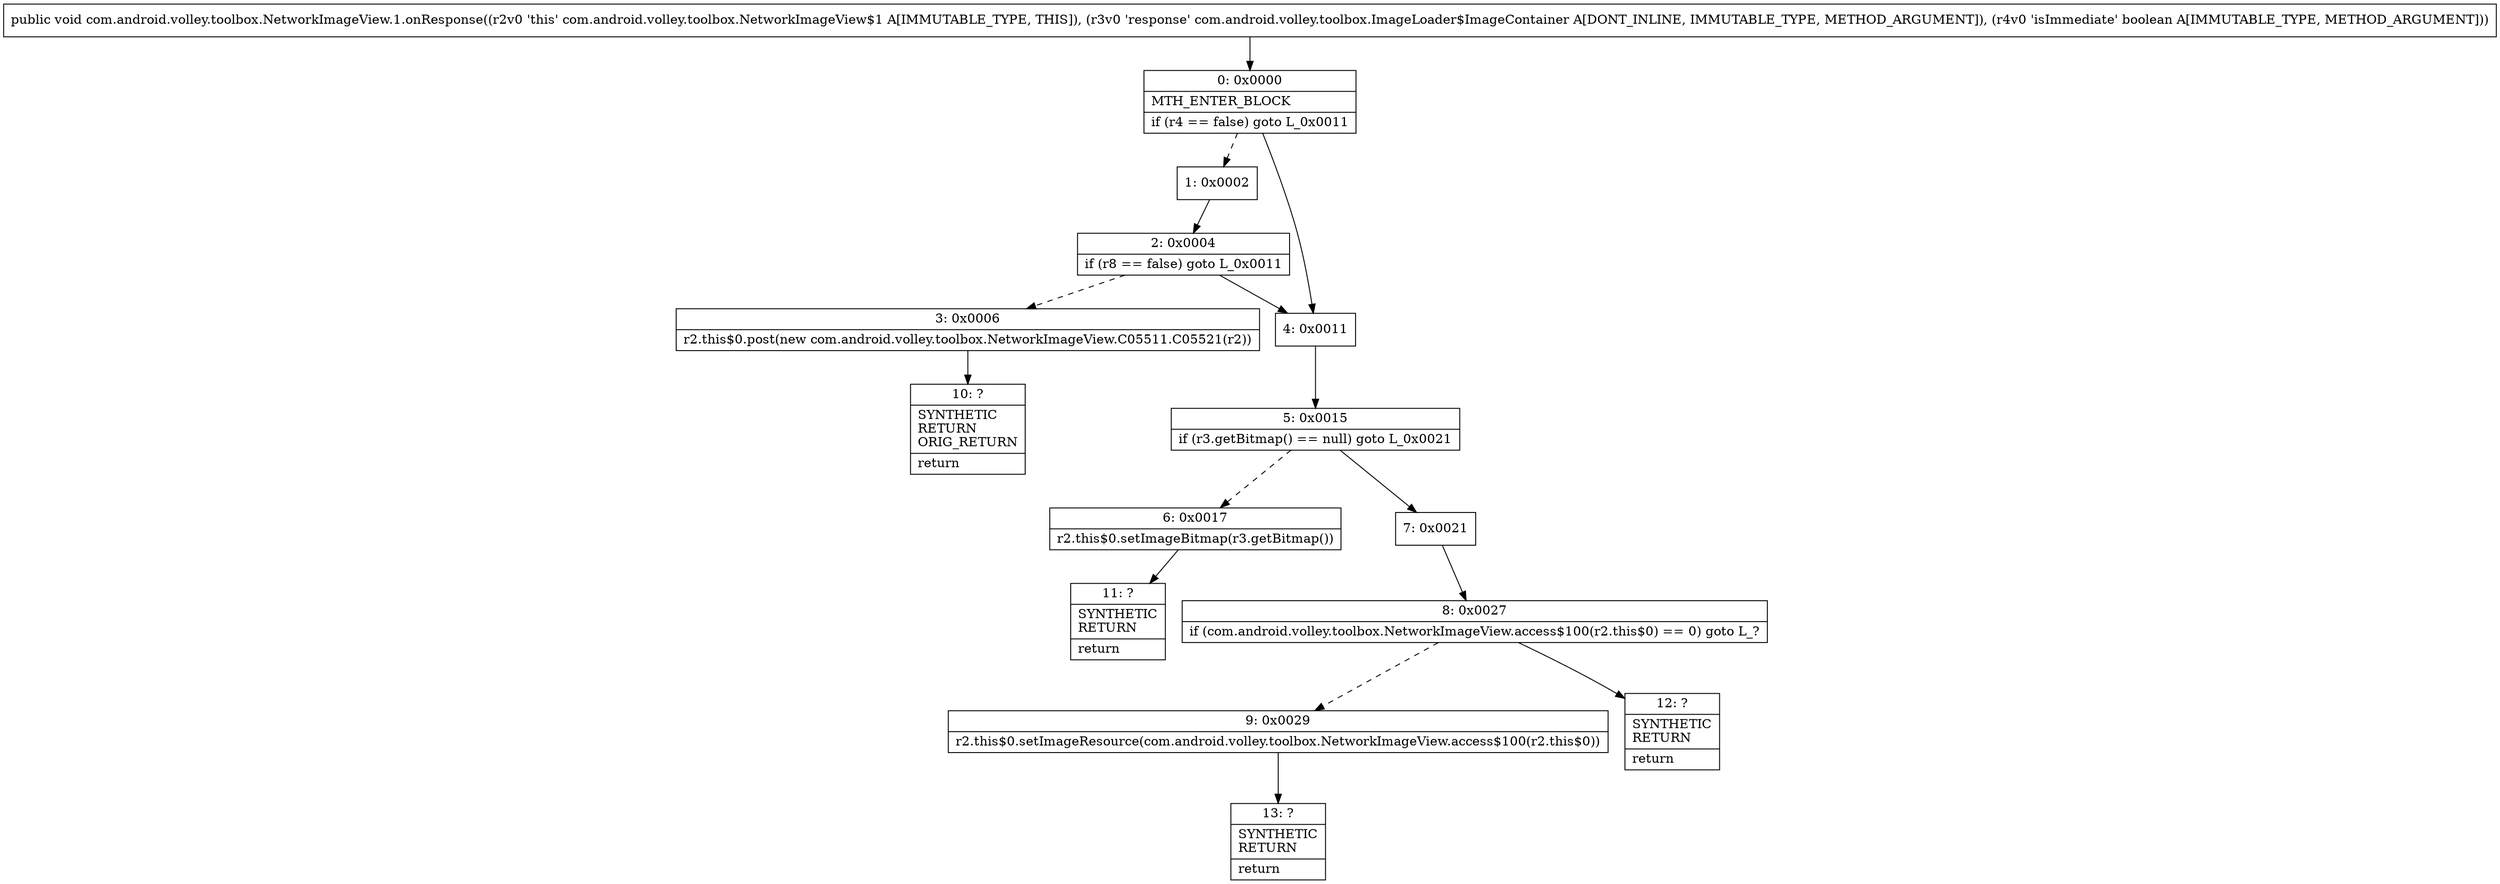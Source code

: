 digraph "CFG forcom.android.volley.toolbox.NetworkImageView.1.onResponse(Lcom\/android\/volley\/toolbox\/ImageLoader$ImageContainer;Z)V" {
Node_0 [shape=record,label="{0\:\ 0x0000|MTH_ENTER_BLOCK\l|if (r4 == false) goto L_0x0011\l}"];
Node_1 [shape=record,label="{1\:\ 0x0002}"];
Node_2 [shape=record,label="{2\:\ 0x0004|if (r8 == false) goto L_0x0011\l}"];
Node_3 [shape=record,label="{3\:\ 0x0006|r2.this$0.post(new com.android.volley.toolbox.NetworkImageView.C05511.C05521(r2))\l}"];
Node_4 [shape=record,label="{4\:\ 0x0011}"];
Node_5 [shape=record,label="{5\:\ 0x0015|if (r3.getBitmap() == null) goto L_0x0021\l}"];
Node_6 [shape=record,label="{6\:\ 0x0017|r2.this$0.setImageBitmap(r3.getBitmap())\l}"];
Node_7 [shape=record,label="{7\:\ 0x0021}"];
Node_8 [shape=record,label="{8\:\ 0x0027|if (com.android.volley.toolbox.NetworkImageView.access$100(r2.this$0) == 0) goto L_?\l}"];
Node_9 [shape=record,label="{9\:\ 0x0029|r2.this$0.setImageResource(com.android.volley.toolbox.NetworkImageView.access$100(r2.this$0))\l}"];
Node_10 [shape=record,label="{10\:\ ?|SYNTHETIC\lRETURN\lORIG_RETURN\l|return\l}"];
Node_11 [shape=record,label="{11\:\ ?|SYNTHETIC\lRETURN\l|return\l}"];
Node_12 [shape=record,label="{12\:\ ?|SYNTHETIC\lRETURN\l|return\l}"];
Node_13 [shape=record,label="{13\:\ ?|SYNTHETIC\lRETURN\l|return\l}"];
MethodNode[shape=record,label="{public void com.android.volley.toolbox.NetworkImageView.1.onResponse((r2v0 'this' com.android.volley.toolbox.NetworkImageView$1 A[IMMUTABLE_TYPE, THIS]), (r3v0 'response' com.android.volley.toolbox.ImageLoader$ImageContainer A[DONT_INLINE, IMMUTABLE_TYPE, METHOD_ARGUMENT]), (r4v0 'isImmediate' boolean A[IMMUTABLE_TYPE, METHOD_ARGUMENT])) }"];
MethodNode -> Node_0;
Node_0 -> Node_1[style=dashed];
Node_0 -> Node_4;
Node_1 -> Node_2;
Node_2 -> Node_3[style=dashed];
Node_2 -> Node_4;
Node_3 -> Node_10;
Node_4 -> Node_5;
Node_5 -> Node_6[style=dashed];
Node_5 -> Node_7;
Node_6 -> Node_11;
Node_7 -> Node_8;
Node_8 -> Node_9[style=dashed];
Node_8 -> Node_12;
Node_9 -> Node_13;
}

